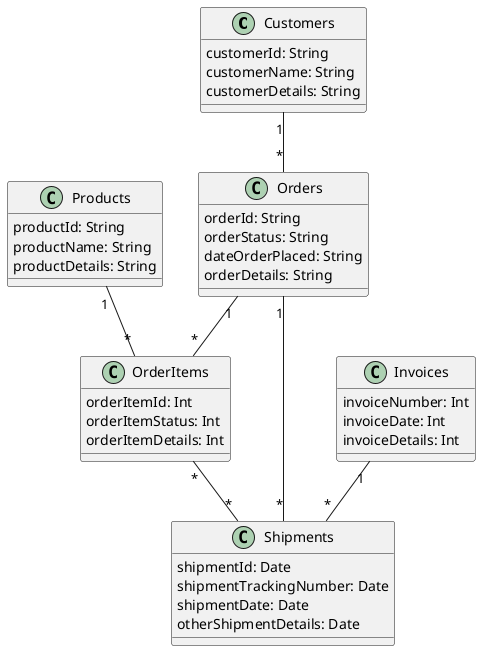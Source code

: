 @startuml "TrackingOrders"


class Customers{
  customerId: String
  customerName: String
  customerDetails: String
}

class Invoices{
  invoiceNumber: Int
  invoiceDate: Int
  invoiceDetails: Int
}

class Orders{
  orderId: String
  orderStatus: String
  dateOrderPlaced: String
  orderDetails: String
}

class Products{
  productId: String
  productName: String
  productDetails: String
}

class OrderItems{
  orderItemId: Int
  orderItemStatus: Int
  orderItemDetails: Int
}

class Shipments{
  shipmentId: Date
  shipmentTrackingNumber: Date
  shipmentDate: Date
  otherShipmentDetails: Date
}


Customers "1" -- "*" Orders

Invoices "1" -- "*" Shipments

Orders "1" -- "*" OrderItems

Orders "1" -- "*" Shipments

Products "1" -- "*" OrderItems

OrderItems "*" -- "*" Shipments


@enduml